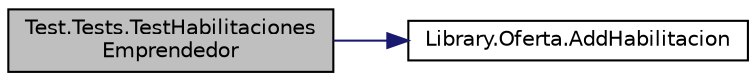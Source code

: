 digraph "Test.Tests.TestHabilitacionesEmprendedor"
{
 // INTERACTIVE_SVG=YES
 // LATEX_PDF_SIZE
  edge [fontname="Helvetica",fontsize="10",labelfontname="Helvetica",labelfontsize="10"];
  node [fontname="Helvetica",fontsize="10",shape=record];
  rankdir="LR";
  Node1 [label="Test.Tests.TestHabilitaciones\lEmprendedor",height=0.2,width=0.4,color="black", fillcolor="grey75", style="filled", fontcolor="black",tooltip="Prueba que dada una oferta se le asigenen las habilitaciones correspondientes."];
  Node1 -> Node2 [color="midnightblue",fontsize="10",style="solid",fontname="Helvetica"];
  Node2 [label="Library.Oferta.AddHabilitacion",height=0.2,width=0.4,color="black", fillcolor="white", style="filled",URL="$classLibrary_1_1Oferta.html#ab06d13d52c273f300a2b10b632af5777",tooltip="Añade habilitaciones a la lista."];
}

